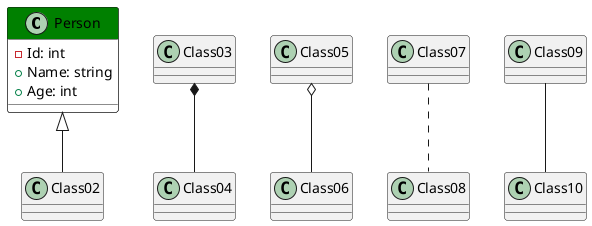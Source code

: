 @startuml
Class Person #back:white;header:Green
{
- Id: int
+ Name: string
+ Age: int
}
Person <|-- Class02
Class03 *-- Class04
Class05 o-- Class06
Class07 .. Class08
Class09 -- Class10
@enduml
